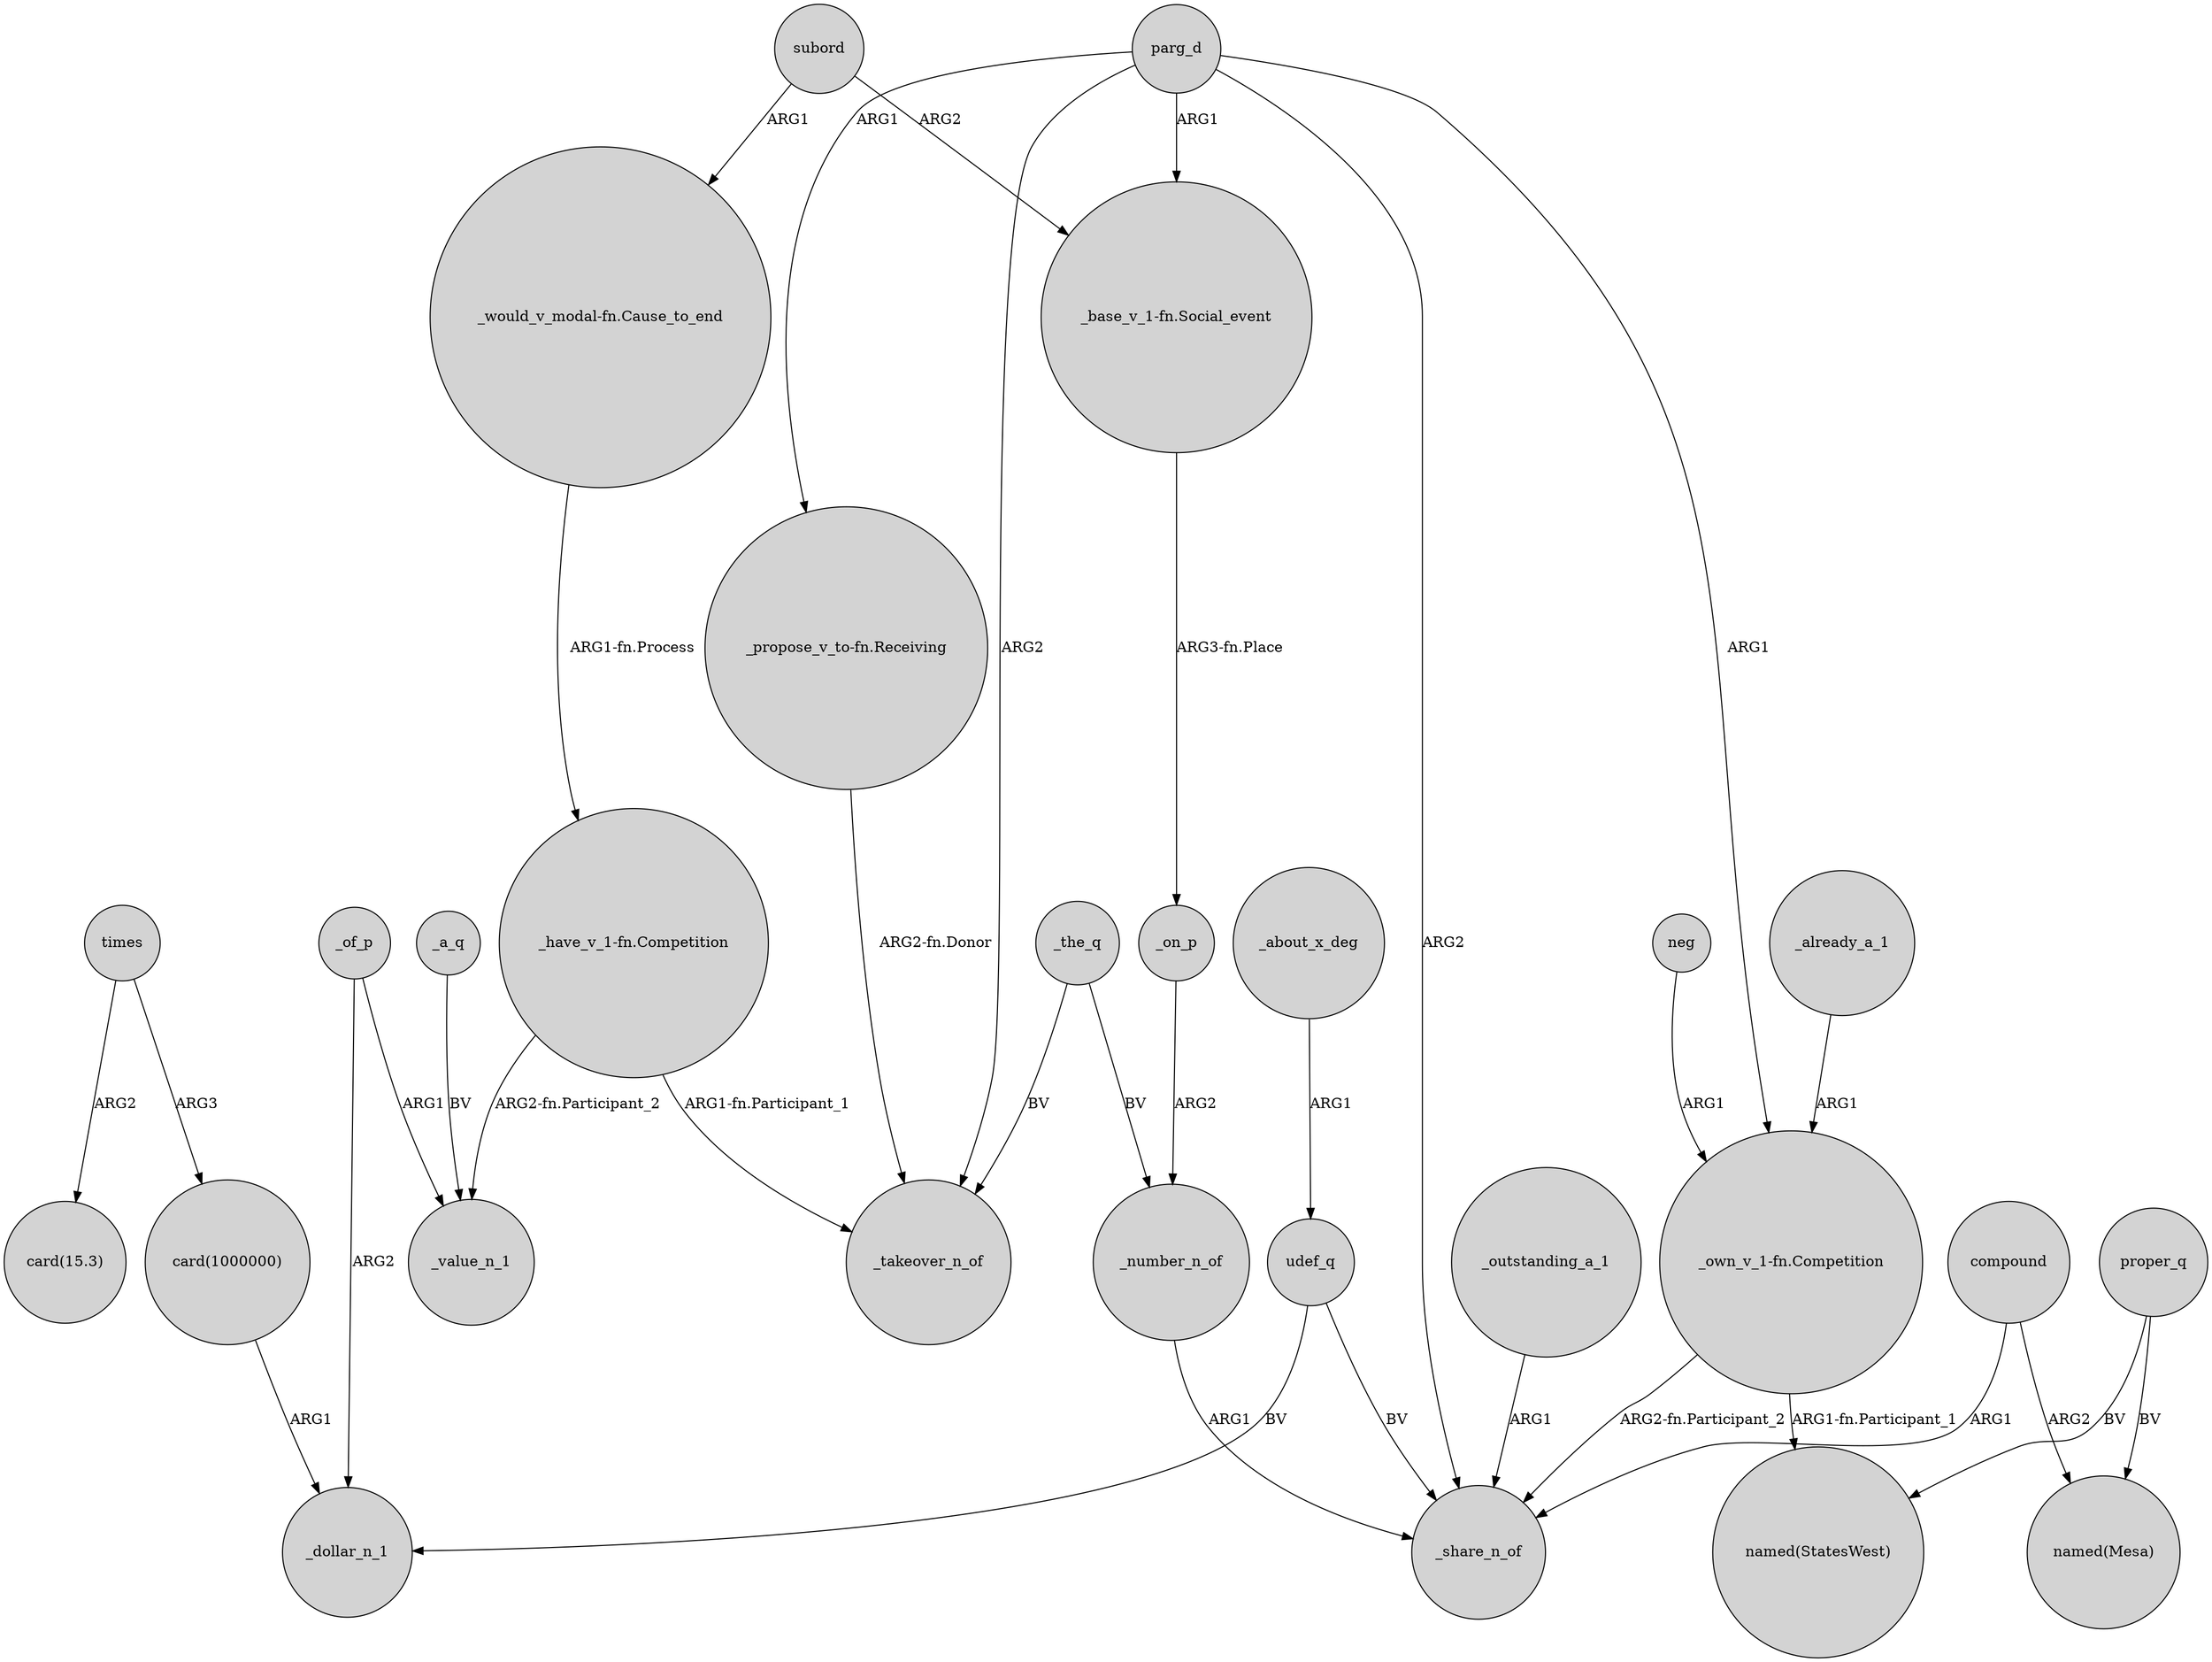 digraph {
	node [shape=circle style=filled]
	"_base_v_1-fn.Social_event" -> _on_p [label="ARG3-fn.Place"]
	"_would_v_modal-fn.Cause_to_end" -> "_have_v_1-fn.Competition" [label="ARG1-fn.Process"]
	subord -> "_base_v_1-fn.Social_event" [label=ARG2]
	_the_q -> _number_n_of [label=BV]
	parg_d -> "_propose_v_to-fn.Receiving" [label=ARG1]
	parg_d -> "_own_v_1-fn.Competition" [label=ARG1]
	"_have_v_1-fn.Competition" -> _takeover_n_of [label="ARG1-fn.Participant_1"]
	parg_d -> _takeover_n_of [label=ARG2]
	compound -> _share_n_of [label=ARG1]
	"_own_v_1-fn.Competition" -> "named(StatesWest)" [label="ARG1-fn.Participant_1"]
	compound -> "named(Mesa)" [label=ARG2]
	times -> "card(1000000)" [label=ARG3]
	"_own_v_1-fn.Competition" -> _share_n_of [label="ARG2-fn.Participant_2"]
	_on_p -> _number_n_of [label=ARG2]
	times -> "card(15.3)" [label=ARG2]
	neg -> "_own_v_1-fn.Competition" [label=ARG1]
	_about_x_deg -> udef_q [label=ARG1]
	proper_q -> "named(StatesWest)" [label=BV]
	_outstanding_a_1 -> _share_n_of [label=ARG1]
	_number_n_of -> _share_n_of [label=ARG1]
	udef_q -> _share_n_of [label=BV]
	_a_q -> _value_n_1 [label=BV]
	udef_q -> _dollar_n_1 [label=BV]
	"card(1000000)" -> _dollar_n_1 [label=ARG1]
	_the_q -> _takeover_n_of [label=BV]
	_of_p -> _value_n_1 [label=ARG1]
	parg_d -> "_base_v_1-fn.Social_event" [label=ARG1]
	"_have_v_1-fn.Competition" -> _value_n_1 [label="ARG2-fn.Participant_2"]
	parg_d -> _share_n_of [label=ARG2]
	proper_q -> "named(Mesa)" [label=BV]
	_of_p -> _dollar_n_1 [label=ARG2]
	subord -> "_would_v_modal-fn.Cause_to_end" [label=ARG1]
	"_propose_v_to-fn.Receiving" -> _takeover_n_of [label="ARG2-fn.Donor"]
	_already_a_1 -> "_own_v_1-fn.Competition" [label=ARG1]
}
